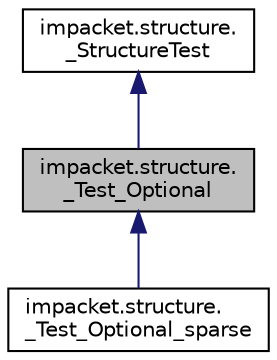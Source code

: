 digraph "impacket.structure._Test_Optional"
{
  edge [fontname="Helvetica",fontsize="10",labelfontname="Helvetica",labelfontsize="10"];
  node [fontname="Helvetica",fontsize="10",shape=record];
  Node0 [label="impacket.structure.\l_Test_Optional",height=0.2,width=0.4,color="black", fillcolor="grey75", style="filled", fontcolor="black"];
  Node1 -> Node0 [dir="back",color="midnightblue",fontsize="10",style="solid",fontname="Helvetica"];
  Node1 [label="impacket.structure.\l_StructureTest",height=0.2,width=0.4,color="black", fillcolor="white", style="filled",URL="$classimpacket_1_1structure_1_1___structure_test.html"];
  Node0 -> Node2 [dir="back",color="midnightblue",fontsize="10",style="solid",fontname="Helvetica"];
  Node2 [label="impacket.structure.\l_Test_Optional_sparse",height=0.2,width=0.4,color="black", fillcolor="white", style="filled",URL="$classimpacket_1_1structure_1_1___test___optional__sparse.html"];
}

